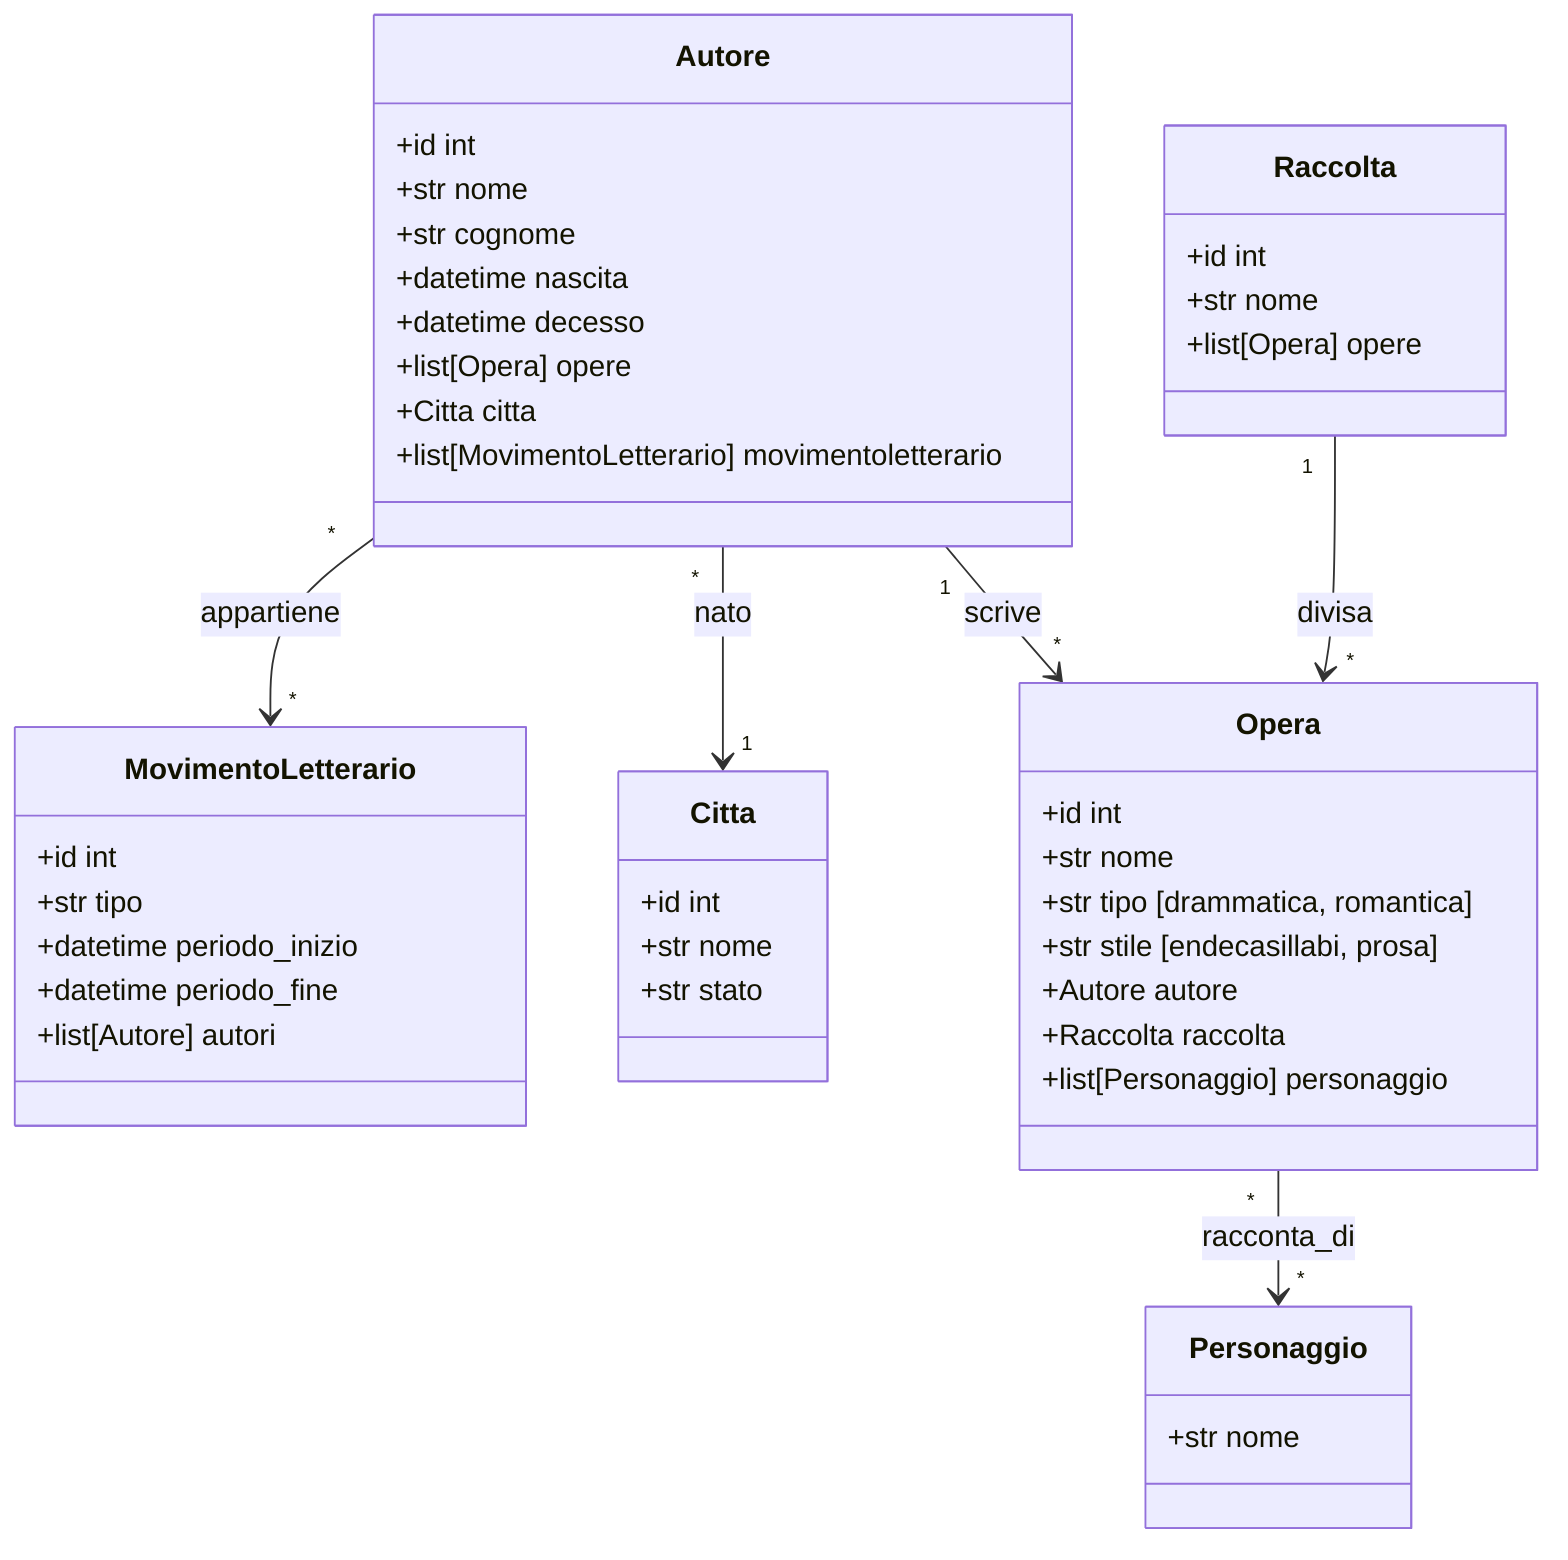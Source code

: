 classDiagram
    Autore "*" --> "*" MovimentoLetterario : appartiene
    Autore "*" --> "1" Citta : nato
    Autore "1" --> "*" Opera : scrive
    Raccolta "1" --> "*" Opera : divisa
    Opera "*" --> "*" Personaggio : racconta_di

    class Autore {
        +id int
        +str nome
        +str cognome
        +datetime nascita
        +datetime decesso
        +list[Opera] opere
        +Citta citta
        +list[MovimentoLetterario] movimentoletterario
    }
    class Citta {
        +id int
        +str nome
        +str stato
    }
    class MovimentoLetterario {
        +id int
        +str tipo
        +datetime periodo_inizio
        +datetime periodo_fine
        +list[Autore] autori
    }
    class Raccolta {
        +id int
        +str nome
        +list[Opera] opere
    }
    class Opera {
        +id int
        +str nome
        +str tipo [drammatica, romantica]
        +str stile [endecasillabi, prosa]
        +Autore autore
        +Raccolta raccolta
        +list[Personaggio] personaggio
    }
    class Personaggio {
        +str nome
        %% +list[Opera] opera
    }